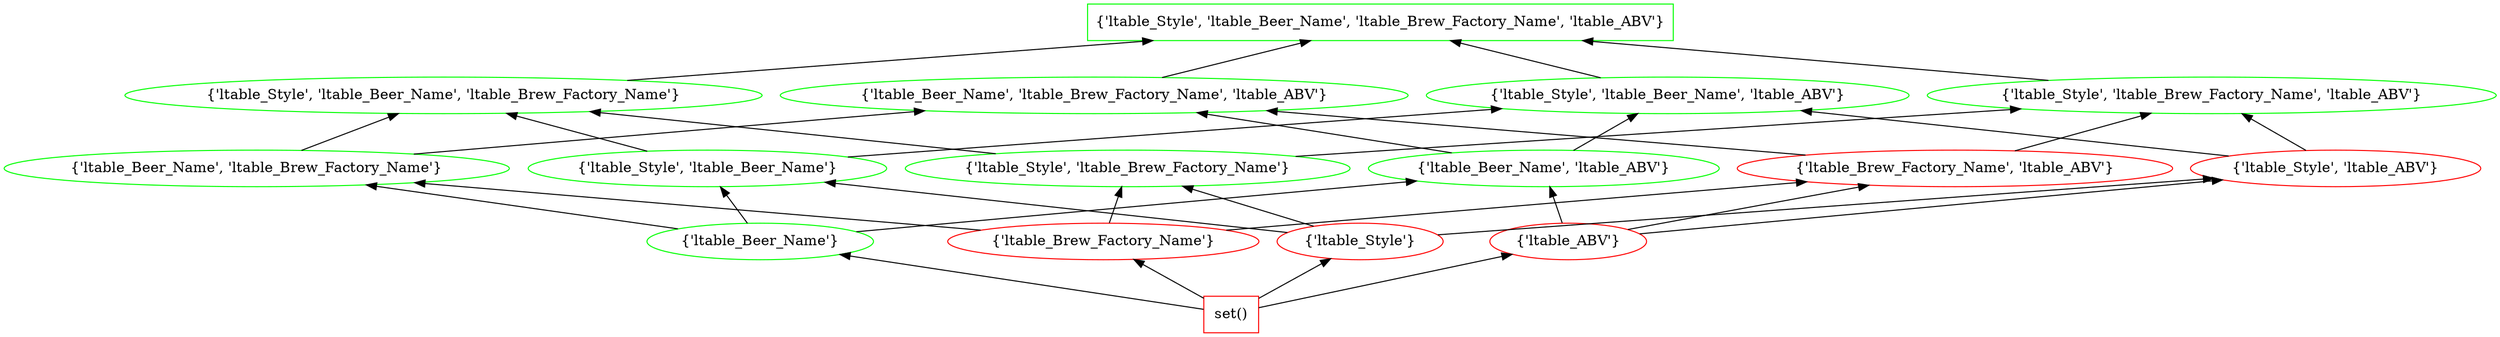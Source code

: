 digraph G {
splines="line"
rankdir=BT
"{'ltable_Style', 'ltable_Beer_Name', 'ltable_Brew_Factory_Name', 'ltable_ABV'}" [shape=box];
"set()" [shape=box];
"set()" [color=red];
"set()" -> "{'ltable_Beer_Name'}";
"set()" -> "{'ltable_Brew_Factory_Name'}";
"set()" -> "{'ltable_Style'}";
"set()" -> "{'ltable_ABV'}";
"{'ltable_Beer_Name'}" [color=green];
"{'ltable_Beer_Name'}" -> "{'ltable_Beer_Name', 'ltable_Brew_Factory_Name'}";
"{'ltable_Beer_Name'}" -> "{'ltable_Style', 'ltable_Beer_Name'}";
"{'ltable_Beer_Name'}" -> "{'ltable_Beer_Name', 'ltable_ABV'}";
"{'ltable_Brew_Factory_Name'}" [color=red];
"{'ltable_Brew_Factory_Name'}" -> "{'ltable_Beer_Name', 'ltable_Brew_Factory_Name'}";
"{'ltable_Brew_Factory_Name'}" -> "{'ltable_Style', 'ltable_Brew_Factory_Name'}";
"{'ltable_Brew_Factory_Name'}" -> "{'ltable_Brew_Factory_Name', 'ltable_ABV'}";
"{'ltable_Style'}" [color=red];
"{'ltable_Style'}" -> "{'ltable_Style', 'ltable_Beer_Name'}";
"{'ltable_Style'}" -> "{'ltable_Style', 'ltable_Brew_Factory_Name'}";
"{'ltable_Style'}" -> "{'ltable_Style', 'ltable_ABV'}";
"{'ltable_ABV'}" [color=red];
"{'ltable_ABV'}" -> "{'ltable_Beer_Name', 'ltable_ABV'}";
"{'ltable_ABV'}" -> "{'ltable_Brew_Factory_Name', 'ltable_ABV'}";
"{'ltable_ABV'}" -> "{'ltable_Style', 'ltable_ABV'}";
"{'ltable_Beer_Name', 'ltable_Brew_Factory_Name'}" [color=green];
"{'ltable_Beer_Name', 'ltable_Brew_Factory_Name'}" -> "{'ltable_Style', 'ltable_Beer_Name', 'ltable_Brew_Factory_Name'}";
"{'ltable_Beer_Name', 'ltable_Brew_Factory_Name'}" -> "{'ltable_Beer_Name', 'ltable_Brew_Factory_Name', 'ltable_ABV'}";
"{'ltable_Style', 'ltable_Beer_Name'}" [color=green];
"{'ltable_Style', 'ltable_Beer_Name'}" -> "{'ltable_Style', 'ltable_Beer_Name', 'ltable_Brew_Factory_Name'}";
"{'ltable_Style', 'ltable_Beer_Name'}" -> "{'ltable_Style', 'ltable_Beer_Name', 'ltable_ABV'}";
"{'ltable_Beer_Name', 'ltable_ABV'}" [color=green];
"{'ltable_Beer_Name', 'ltable_ABV'}" -> "{'ltable_Beer_Name', 'ltable_Brew_Factory_Name', 'ltable_ABV'}";
"{'ltable_Beer_Name', 'ltable_ABV'}" -> "{'ltable_Style', 'ltable_Beer_Name', 'ltable_ABV'}";
"{'ltable_Style', 'ltable_Brew_Factory_Name'}" [color=green];
"{'ltable_Style', 'ltable_Brew_Factory_Name'}" -> "{'ltable_Style', 'ltable_Beer_Name', 'ltable_Brew_Factory_Name'}";
"{'ltable_Style', 'ltable_Brew_Factory_Name'}" -> "{'ltable_Style', 'ltable_Brew_Factory_Name', 'ltable_ABV'}";
"{'ltable_Brew_Factory_Name', 'ltable_ABV'}" [color=red];
"{'ltable_Brew_Factory_Name', 'ltable_ABV'}" -> "{'ltable_Beer_Name', 'ltable_Brew_Factory_Name', 'ltable_ABV'}";
"{'ltable_Brew_Factory_Name', 'ltable_ABV'}" -> "{'ltable_Style', 'ltable_Brew_Factory_Name', 'ltable_ABV'}";
"{'ltable_Style', 'ltable_ABV'}" [color=red];
"{'ltable_Style', 'ltable_ABV'}" -> "{'ltable_Style', 'ltable_Beer_Name', 'ltable_ABV'}";
"{'ltable_Style', 'ltable_ABV'}" -> "{'ltable_Style', 'ltable_Brew_Factory_Name', 'ltable_ABV'}";
"{'ltable_Style', 'ltable_Beer_Name', 'ltable_Brew_Factory_Name'}" [color=green];
"{'ltable_Style', 'ltable_Beer_Name', 'ltable_Brew_Factory_Name'}" -> "{'ltable_Style', 'ltable_Beer_Name', 'ltable_Brew_Factory_Name', 'ltable_ABV'}";
"{'ltable_Beer_Name', 'ltable_Brew_Factory_Name', 'ltable_ABV'}" [color=green];
"{'ltable_Beer_Name', 'ltable_Brew_Factory_Name', 'ltable_ABV'}" -> "{'ltable_Style', 'ltable_Beer_Name', 'ltable_Brew_Factory_Name', 'ltable_ABV'}";
"{'ltable_Style', 'ltable_Beer_Name', 'ltable_ABV'}" [color=green];
"{'ltable_Style', 'ltable_Beer_Name', 'ltable_ABV'}" -> "{'ltable_Style', 'ltable_Beer_Name', 'ltable_Brew_Factory_Name', 'ltable_ABV'}";
"{'ltable_Style', 'ltable_Brew_Factory_Name', 'ltable_ABV'}" [color=green];
"{'ltable_Style', 'ltable_Brew_Factory_Name', 'ltable_ABV'}" -> "{'ltable_Style', 'ltable_Beer_Name', 'ltable_Brew_Factory_Name', 'ltable_ABV'}";
"{'ltable_Style', 'ltable_Beer_Name', 'ltable_Brew_Factory_Name', 'ltable_ABV'}" [color=green];
}